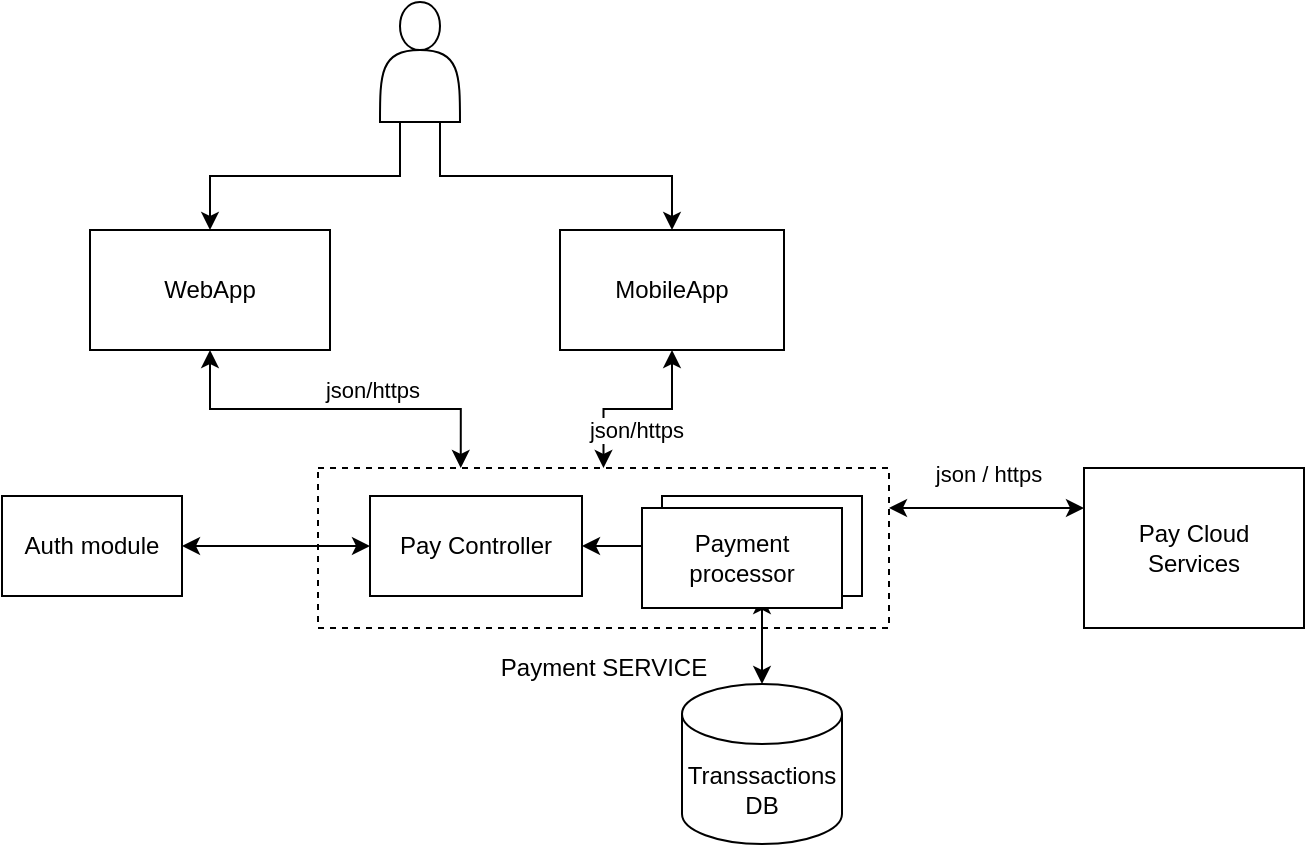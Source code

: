 <mxfile version="20.2.3" type="google"><diagram id="C5RBs43oDa-KdzZeNtuy" name="Page-1"><mxGraphModel grid="1" page="1" gridSize="10" guides="1" tooltips="1" connect="1" arrows="1" fold="1" pageScale="1" pageWidth="827" pageHeight="1169" math="0" shadow="0"><root><mxCell id="WIyWlLk6GJQsqaUBKTNV-0"/><mxCell id="WIyWlLk6GJQsqaUBKTNV-1" parent="WIyWlLk6GJQsqaUBKTNV-0"/><mxCell id="ZQmxYXKFGj3SfVyATmQn-1" value="Payment SERVICE" style="rounded=0;whiteSpace=wrap;html=1;dashed=1;spacingLeft=0;spacingBottom=-120;" vertex="1" parent="WIyWlLk6GJQsqaUBKTNV-1"><mxGeometry x="270" y="310" width="285.5" height="80" as="geometry"/></mxCell><mxCell id="ZQmxYXKFGj3SfVyATmQn-2" value="Auth module" style="rounded=0;whiteSpace=wrap;html=1;" vertex="1" parent="WIyWlLk6GJQsqaUBKTNV-1"><mxGeometry x="112" y="324" width="90" height="50" as="geometry"/></mxCell><mxCell id="ZQmxYXKFGj3SfVyATmQn-13" style="edgeStyle=orthogonalEdgeStyle;rounded=0;orthogonalLoop=1;jettySize=auto;html=1;exitX=0.25;exitY=1;exitDx=0;exitDy=0;entryX=0.5;entryY=0;entryDx=0;entryDy=0;" edge="1" parent="WIyWlLk6GJQsqaUBKTNV-1" source="ZQmxYXKFGj3SfVyATmQn-3" target="ZQmxYXKFGj3SfVyATmQn-10"><mxGeometry relative="1" as="geometry"/></mxCell><mxCell id="ZQmxYXKFGj3SfVyATmQn-14" style="edgeStyle=orthogonalEdgeStyle;rounded=0;orthogonalLoop=1;jettySize=auto;html=1;exitX=0.75;exitY=1;exitDx=0;exitDy=0;" edge="1" parent="WIyWlLk6GJQsqaUBKTNV-1" source="ZQmxYXKFGj3SfVyATmQn-3" target="ZQmxYXKFGj3SfVyATmQn-11"><mxGeometry relative="1" as="geometry"/></mxCell><mxCell id="ZQmxYXKFGj3SfVyATmQn-3" value="" style="shape=actor;whiteSpace=wrap;html=1;" vertex="1" parent="WIyWlLk6GJQsqaUBKTNV-1"><mxGeometry x="301" y="77" width="40" height="60" as="geometry"/></mxCell><mxCell id="JgkeYpSi5Wq1VmrSyL5u-1" style="edgeStyle=orthogonalEdgeStyle;rounded=0;orthogonalLoop=1;jettySize=auto;html=1;exitX=0.5;exitY=1;exitDx=0;exitDy=0;entryX=0.25;entryY=0;entryDx=0;entryDy=0;startArrow=classic;startFill=1;" edge="1" parent="WIyWlLk6GJQsqaUBKTNV-1" source="ZQmxYXKFGj3SfVyATmQn-10" target="ZQmxYXKFGj3SfVyATmQn-1"><mxGeometry relative="1" as="geometry"/></mxCell><mxCell id="JgkeYpSi5Wq1VmrSyL5u-2" value="json/https" style="edgeLabel;html=1;align=center;verticalAlign=middle;resizable=0;points=[];" connectable="0" vertex="1" parent="JgkeYpSi5Wq1VmrSyL5u-1"><mxGeometry x="0.208" y="-1" relative="1" as="geometry"><mxPoint x="-1" y="-11" as="offset"/></mxGeometry></mxCell><mxCell id="ZQmxYXKFGj3SfVyATmQn-10" value="WebApp" style="rounded=0;whiteSpace=wrap;html=1;" vertex="1" parent="WIyWlLk6GJQsqaUBKTNV-1"><mxGeometry x="156" y="191" width="120" height="60" as="geometry"/></mxCell><mxCell id="JgkeYpSi5Wq1VmrSyL5u-6" value="json/https" style="edgeStyle=orthogonalEdgeStyle;rounded=0;orthogonalLoop=1;jettySize=auto;html=1;exitX=0.5;exitY=1;exitDx=0;exitDy=0;startArrow=classic;startFill=1;" edge="1" parent="WIyWlLk6GJQsqaUBKTNV-1" source="ZQmxYXKFGj3SfVyATmQn-11" target="ZQmxYXKFGj3SfVyATmQn-1"><mxGeometry x="0.036" y="9" relative="1" as="geometry"><mxPoint x="1" y="1" as="offset"/></mxGeometry></mxCell><mxCell id="ZQmxYXKFGj3SfVyATmQn-11" value="MobileApp" style="rounded=0;whiteSpace=wrap;html=1;" vertex="1" parent="WIyWlLk6GJQsqaUBKTNV-1"><mxGeometry x="391" y="191" width="112" height="60" as="geometry"/></mxCell><mxCell id="ZQmxYXKFGj3SfVyATmQn-26" style="edgeStyle=orthogonalEdgeStyle;rounded=0;orthogonalLoop=1;jettySize=auto;html=1;exitX=0;exitY=0.5;exitDx=0;exitDy=0;startArrow=classic;startFill=1;" edge="1" parent="WIyWlLk6GJQsqaUBKTNV-1" source="ZQmxYXKFGj3SfVyATmQn-21" target="ZQmxYXKFGj3SfVyATmQn-2"><mxGeometry relative="1" as="geometry"/></mxCell><mxCell id="ZQmxYXKFGj3SfVyATmQn-27" style="edgeStyle=orthogonalEdgeStyle;rounded=0;orthogonalLoop=1;jettySize=auto;html=1;exitX=1;exitY=0.5;exitDx=0;exitDy=0;entryX=0;entryY=0.5;entryDx=0;entryDy=0;startArrow=classic;startFill=1;" edge="1" parent="WIyWlLk6GJQsqaUBKTNV-1" source="ZQmxYXKFGj3SfVyATmQn-21" target="ZQmxYXKFGj3SfVyATmQn-23"><mxGeometry relative="1" as="geometry"/></mxCell><mxCell id="ZQmxYXKFGj3SfVyATmQn-21" value="Pay Controller" style="rounded=0;whiteSpace=wrap;html=1;" vertex="1" parent="WIyWlLk6GJQsqaUBKTNV-1"><mxGeometry x="296" y="324" width="106" height="50" as="geometry"/></mxCell><mxCell id="ZQmxYXKFGj3SfVyATmQn-22" value="Transsactions&lt;br&gt;DB" style="shape=cylinder3;whiteSpace=wrap;html=1;boundedLbl=1;backgroundOutline=1;size=15;" vertex="1" parent="WIyWlLk6GJQsqaUBKTNV-1"><mxGeometry x="452" y="418" width="80" height="80" as="geometry"/></mxCell><mxCell id="ZQmxYXKFGj3SfVyATmQn-28" style="edgeStyle=orthogonalEdgeStyle;rounded=0;orthogonalLoop=1;jettySize=auto;html=1;exitX=0.5;exitY=1;exitDx=0;exitDy=0;startArrow=classic;startFill=1;" edge="1" parent="WIyWlLk6GJQsqaUBKTNV-1" source="ZQmxYXKFGj3SfVyATmQn-23" target="ZQmxYXKFGj3SfVyATmQn-22"><mxGeometry relative="1" as="geometry"/></mxCell><mxCell id="ZQmxYXKFGj3SfVyATmQn-23" value="Payment processor" style="rounded=0;whiteSpace=wrap;html=1;" vertex="1" parent="WIyWlLk6GJQsqaUBKTNV-1"><mxGeometry x="442" y="324" width="100" height="50" as="geometry"/></mxCell><mxCell id="ZQmxYXKFGj3SfVyATmQn-25" value="json / https" style="edgeStyle=orthogonalEdgeStyle;rounded=0;orthogonalLoop=1;jettySize=auto;html=1;exitX=0;exitY=0.25;exitDx=0;exitDy=0;entryX=1;entryY=0.25;entryDx=0;entryDy=0;startArrow=classic;startFill=1;" edge="1" parent="WIyWlLk6GJQsqaUBKTNV-1" source="ZQmxYXKFGj3SfVyATmQn-24" target="ZQmxYXKFGj3SfVyATmQn-1"><mxGeometry x="0.027" y="-18" relative="1" as="geometry"><mxPoint x="2" y="1" as="offset"/></mxGeometry></mxCell><mxCell id="ZQmxYXKFGj3SfVyATmQn-24" value="Pay Cloud&lt;br&gt;Services" style="rounded=0;whiteSpace=wrap;html=1;" vertex="1" parent="WIyWlLk6GJQsqaUBKTNV-1"><mxGeometry x="653" y="310" width="110" height="80" as="geometry"/></mxCell><mxCell id="JgkeYpSi5Wq1VmrSyL5u-8" value="Payment processor" style="rounded=0;whiteSpace=wrap;html=1;" vertex="1" parent="WIyWlLk6GJQsqaUBKTNV-1"><mxGeometry x="432" y="330" width="100" height="50" as="geometry"/></mxCell></root></mxGraphModel></diagram></mxfile>